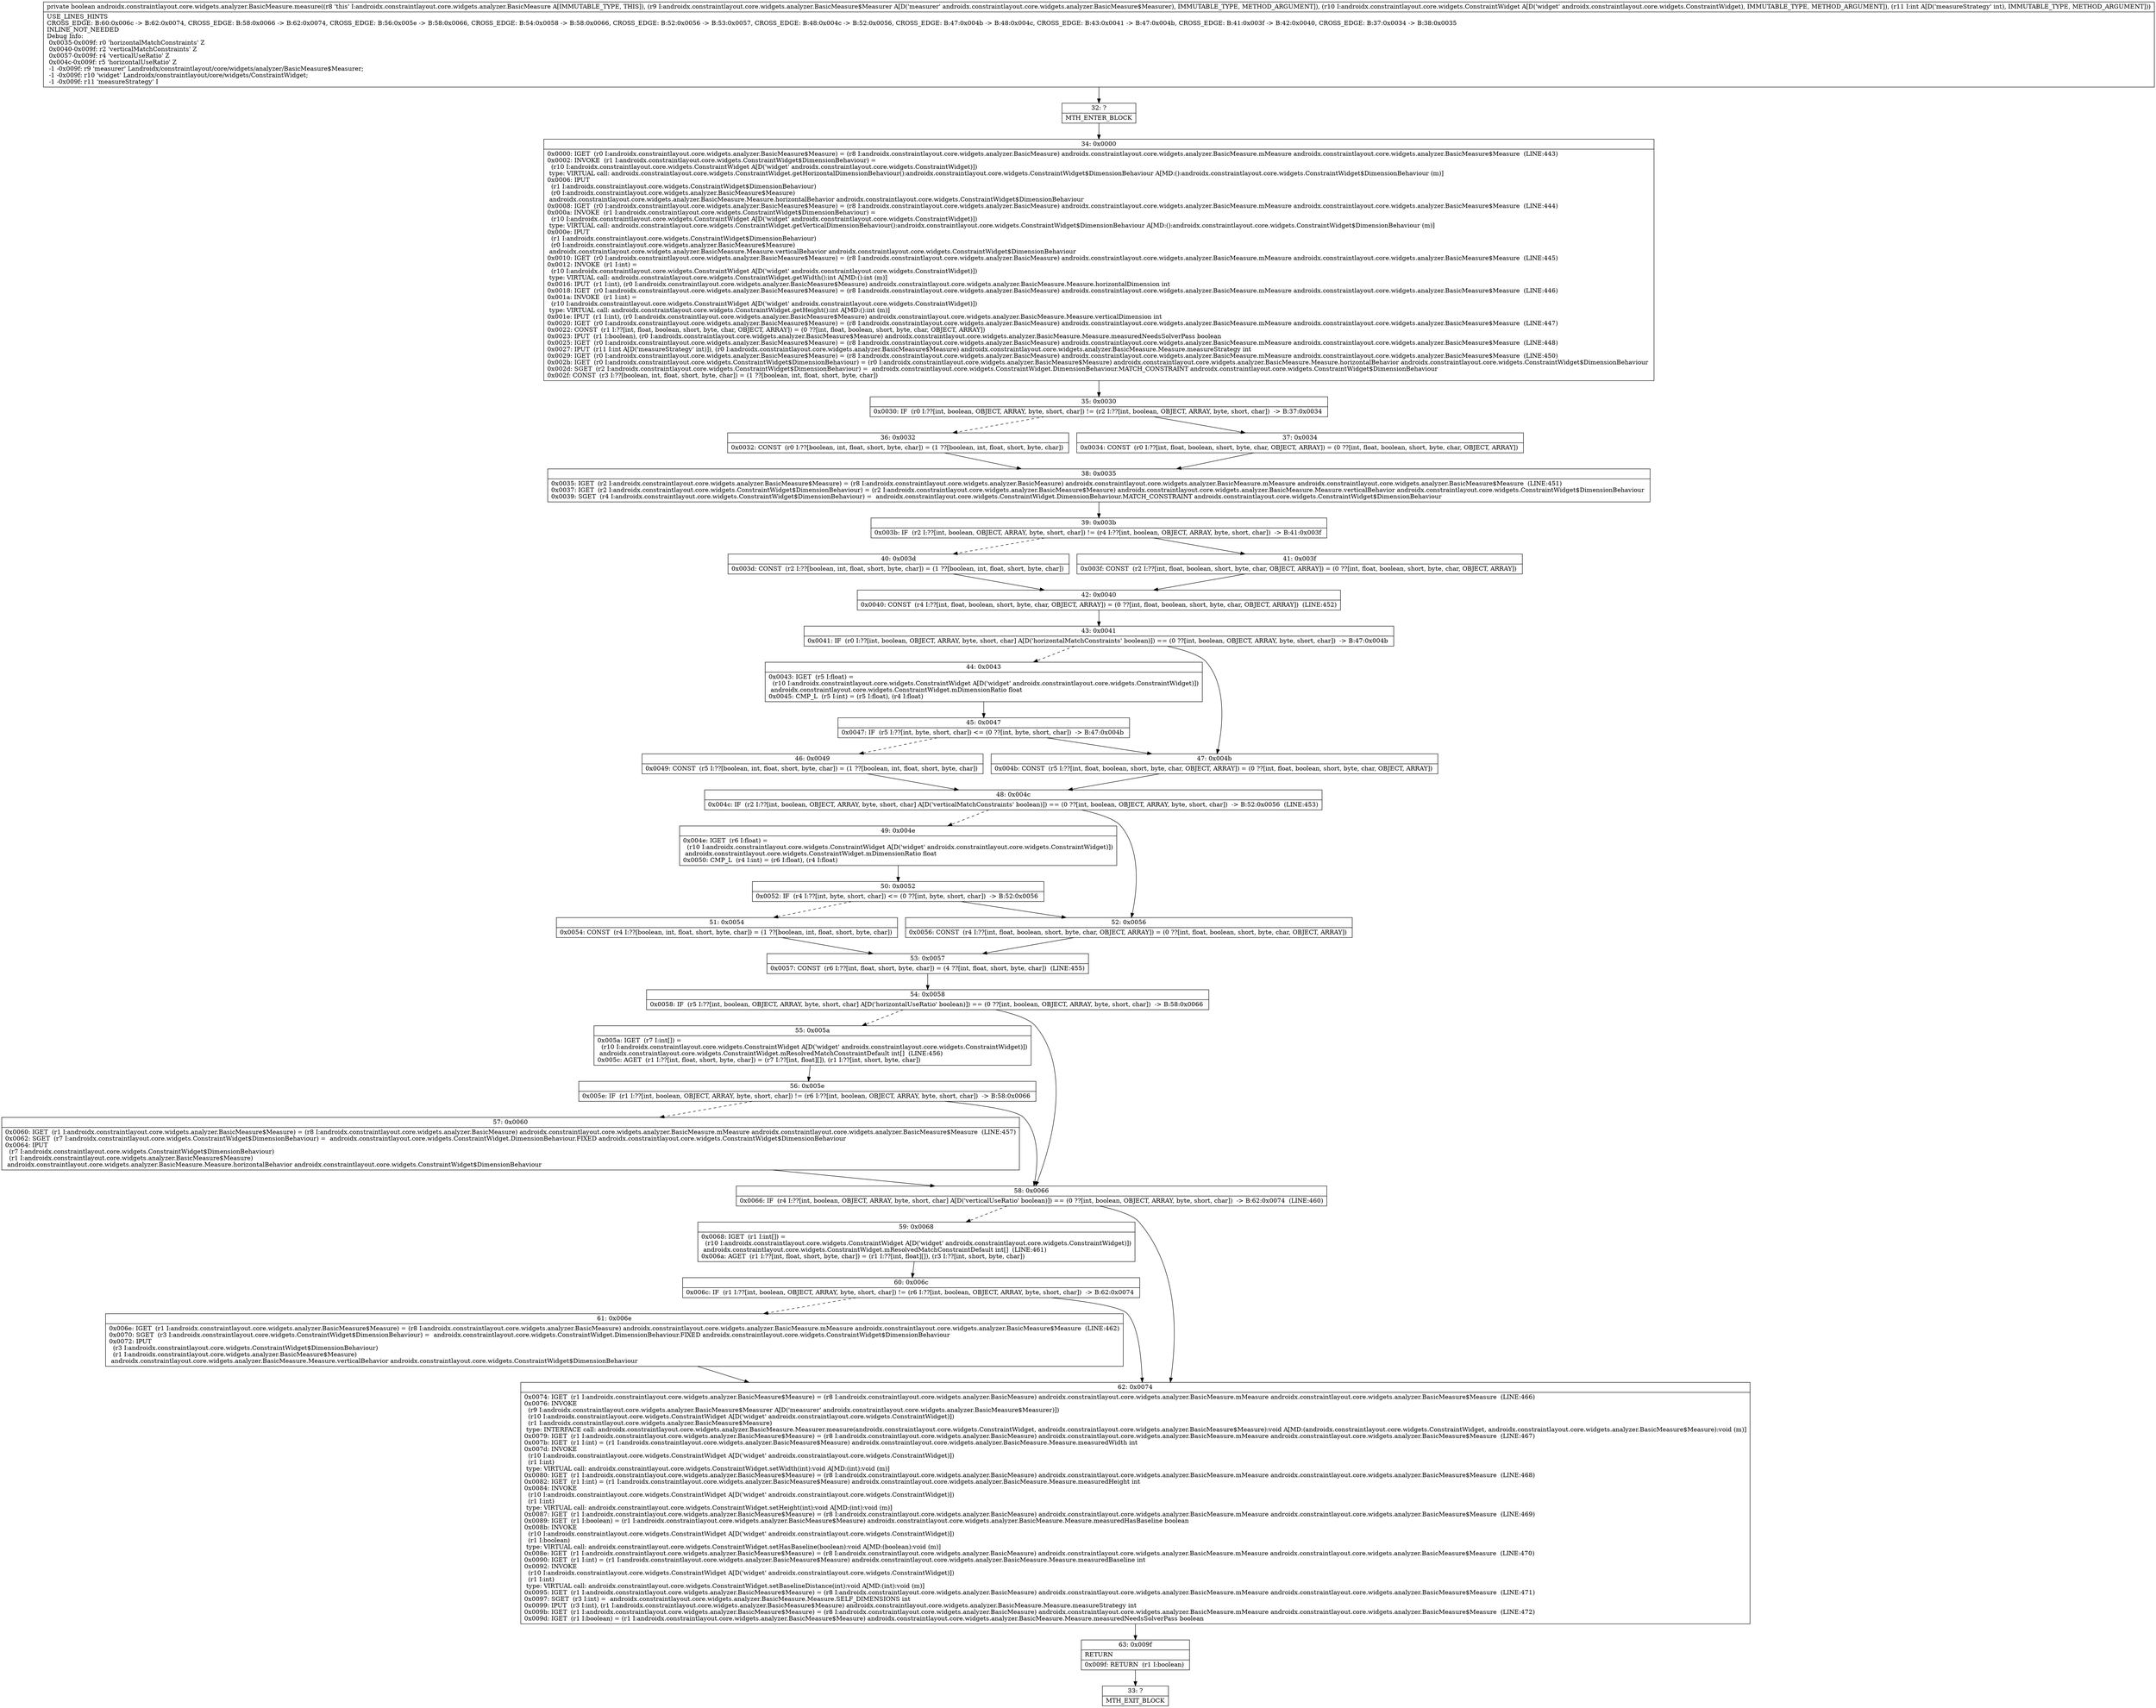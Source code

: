digraph "CFG forandroidx.constraintlayout.core.widgets.analyzer.BasicMeasure.measure(Landroidx\/constraintlayout\/core\/widgets\/analyzer\/BasicMeasure$Measurer;Landroidx\/constraintlayout\/core\/widgets\/ConstraintWidget;I)Z" {
Node_32 [shape=record,label="{32\:\ ?|MTH_ENTER_BLOCK\l}"];
Node_34 [shape=record,label="{34\:\ 0x0000|0x0000: IGET  (r0 I:androidx.constraintlayout.core.widgets.analyzer.BasicMeasure$Measure) = (r8 I:androidx.constraintlayout.core.widgets.analyzer.BasicMeasure) androidx.constraintlayout.core.widgets.analyzer.BasicMeasure.mMeasure androidx.constraintlayout.core.widgets.analyzer.BasicMeasure$Measure  (LINE:443)\l0x0002: INVOKE  (r1 I:androidx.constraintlayout.core.widgets.ConstraintWidget$DimensionBehaviour) = \l  (r10 I:androidx.constraintlayout.core.widgets.ConstraintWidget A[D('widget' androidx.constraintlayout.core.widgets.ConstraintWidget)])\l type: VIRTUAL call: androidx.constraintlayout.core.widgets.ConstraintWidget.getHorizontalDimensionBehaviour():androidx.constraintlayout.core.widgets.ConstraintWidget$DimensionBehaviour A[MD:():androidx.constraintlayout.core.widgets.ConstraintWidget$DimensionBehaviour (m)]\l0x0006: IPUT  \l  (r1 I:androidx.constraintlayout.core.widgets.ConstraintWidget$DimensionBehaviour)\l  (r0 I:androidx.constraintlayout.core.widgets.analyzer.BasicMeasure$Measure)\l androidx.constraintlayout.core.widgets.analyzer.BasicMeasure.Measure.horizontalBehavior androidx.constraintlayout.core.widgets.ConstraintWidget$DimensionBehaviour \l0x0008: IGET  (r0 I:androidx.constraintlayout.core.widgets.analyzer.BasicMeasure$Measure) = (r8 I:androidx.constraintlayout.core.widgets.analyzer.BasicMeasure) androidx.constraintlayout.core.widgets.analyzer.BasicMeasure.mMeasure androidx.constraintlayout.core.widgets.analyzer.BasicMeasure$Measure  (LINE:444)\l0x000a: INVOKE  (r1 I:androidx.constraintlayout.core.widgets.ConstraintWidget$DimensionBehaviour) = \l  (r10 I:androidx.constraintlayout.core.widgets.ConstraintWidget A[D('widget' androidx.constraintlayout.core.widgets.ConstraintWidget)])\l type: VIRTUAL call: androidx.constraintlayout.core.widgets.ConstraintWidget.getVerticalDimensionBehaviour():androidx.constraintlayout.core.widgets.ConstraintWidget$DimensionBehaviour A[MD:():androidx.constraintlayout.core.widgets.ConstraintWidget$DimensionBehaviour (m)]\l0x000e: IPUT  \l  (r1 I:androidx.constraintlayout.core.widgets.ConstraintWidget$DimensionBehaviour)\l  (r0 I:androidx.constraintlayout.core.widgets.analyzer.BasicMeasure$Measure)\l androidx.constraintlayout.core.widgets.analyzer.BasicMeasure.Measure.verticalBehavior androidx.constraintlayout.core.widgets.ConstraintWidget$DimensionBehaviour \l0x0010: IGET  (r0 I:androidx.constraintlayout.core.widgets.analyzer.BasicMeasure$Measure) = (r8 I:androidx.constraintlayout.core.widgets.analyzer.BasicMeasure) androidx.constraintlayout.core.widgets.analyzer.BasicMeasure.mMeasure androidx.constraintlayout.core.widgets.analyzer.BasicMeasure$Measure  (LINE:445)\l0x0012: INVOKE  (r1 I:int) = \l  (r10 I:androidx.constraintlayout.core.widgets.ConstraintWidget A[D('widget' androidx.constraintlayout.core.widgets.ConstraintWidget)])\l type: VIRTUAL call: androidx.constraintlayout.core.widgets.ConstraintWidget.getWidth():int A[MD:():int (m)]\l0x0016: IPUT  (r1 I:int), (r0 I:androidx.constraintlayout.core.widgets.analyzer.BasicMeasure$Measure) androidx.constraintlayout.core.widgets.analyzer.BasicMeasure.Measure.horizontalDimension int \l0x0018: IGET  (r0 I:androidx.constraintlayout.core.widgets.analyzer.BasicMeasure$Measure) = (r8 I:androidx.constraintlayout.core.widgets.analyzer.BasicMeasure) androidx.constraintlayout.core.widgets.analyzer.BasicMeasure.mMeasure androidx.constraintlayout.core.widgets.analyzer.BasicMeasure$Measure  (LINE:446)\l0x001a: INVOKE  (r1 I:int) = \l  (r10 I:androidx.constraintlayout.core.widgets.ConstraintWidget A[D('widget' androidx.constraintlayout.core.widgets.ConstraintWidget)])\l type: VIRTUAL call: androidx.constraintlayout.core.widgets.ConstraintWidget.getHeight():int A[MD:():int (m)]\l0x001e: IPUT  (r1 I:int), (r0 I:androidx.constraintlayout.core.widgets.analyzer.BasicMeasure$Measure) androidx.constraintlayout.core.widgets.analyzer.BasicMeasure.Measure.verticalDimension int \l0x0020: IGET  (r0 I:androidx.constraintlayout.core.widgets.analyzer.BasicMeasure$Measure) = (r8 I:androidx.constraintlayout.core.widgets.analyzer.BasicMeasure) androidx.constraintlayout.core.widgets.analyzer.BasicMeasure.mMeasure androidx.constraintlayout.core.widgets.analyzer.BasicMeasure$Measure  (LINE:447)\l0x0022: CONST  (r1 I:??[int, float, boolean, short, byte, char, OBJECT, ARRAY]) = (0 ??[int, float, boolean, short, byte, char, OBJECT, ARRAY]) \l0x0023: IPUT  (r1 I:boolean), (r0 I:androidx.constraintlayout.core.widgets.analyzer.BasicMeasure$Measure) androidx.constraintlayout.core.widgets.analyzer.BasicMeasure.Measure.measuredNeedsSolverPass boolean \l0x0025: IGET  (r0 I:androidx.constraintlayout.core.widgets.analyzer.BasicMeasure$Measure) = (r8 I:androidx.constraintlayout.core.widgets.analyzer.BasicMeasure) androidx.constraintlayout.core.widgets.analyzer.BasicMeasure.mMeasure androidx.constraintlayout.core.widgets.analyzer.BasicMeasure$Measure  (LINE:448)\l0x0027: IPUT  (r11 I:int A[D('measureStrategy' int)]), (r0 I:androidx.constraintlayout.core.widgets.analyzer.BasicMeasure$Measure) androidx.constraintlayout.core.widgets.analyzer.BasicMeasure.Measure.measureStrategy int \l0x0029: IGET  (r0 I:androidx.constraintlayout.core.widgets.analyzer.BasicMeasure$Measure) = (r8 I:androidx.constraintlayout.core.widgets.analyzer.BasicMeasure) androidx.constraintlayout.core.widgets.analyzer.BasicMeasure.mMeasure androidx.constraintlayout.core.widgets.analyzer.BasicMeasure$Measure  (LINE:450)\l0x002b: IGET  (r0 I:androidx.constraintlayout.core.widgets.ConstraintWidget$DimensionBehaviour) = (r0 I:androidx.constraintlayout.core.widgets.analyzer.BasicMeasure$Measure) androidx.constraintlayout.core.widgets.analyzer.BasicMeasure.Measure.horizontalBehavior androidx.constraintlayout.core.widgets.ConstraintWidget$DimensionBehaviour \l0x002d: SGET  (r2 I:androidx.constraintlayout.core.widgets.ConstraintWidget$DimensionBehaviour) =  androidx.constraintlayout.core.widgets.ConstraintWidget.DimensionBehaviour.MATCH_CONSTRAINT androidx.constraintlayout.core.widgets.ConstraintWidget$DimensionBehaviour \l0x002f: CONST  (r3 I:??[boolean, int, float, short, byte, char]) = (1 ??[boolean, int, float, short, byte, char]) \l}"];
Node_35 [shape=record,label="{35\:\ 0x0030|0x0030: IF  (r0 I:??[int, boolean, OBJECT, ARRAY, byte, short, char]) != (r2 I:??[int, boolean, OBJECT, ARRAY, byte, short, char])  \-\> B:37:0x0034 \l}"];
Node_36 [shape=record,label="{36\:\ 0x0032|0x0032: CONST  (r0 I:??[boolean, int, float, short, byte, char]) = (1 ??[boolean, int, float, short, byte, char]) \l}"];
Node_38 [shape=record,label="{38\:\ 0x0035|0x0035: IGET  (r2 I:androidx.constraintlayout.core.widgets.analyzer.BasicMeasure$Measure) = (r8 I:androidx.constraintlayout.core.widgets.analyzer.BasicMeasure) androidx.constraintlayout.core.widgets.analyzer.BasicMeasure.mMeasure androidx.constraintlayout.core.widgets.analyzer.BasicMeasure$Measure  (LINE:451)\l0x0037: IGET  (r2 I:androidx.constraintlayout.core.widgets.ConstraintWidget$DimensionBehaviour) = (r2 I:androidx.constraintlayout.core.widgets.analyzer.BasicMeasure$Measure) androidx.constraintlayout.core.widgets.analyzer.BasicMeasure.Measure.verticalBehavior androidx.constraintlayout.core.widgets.ConstraintWidget$DimensionBehaviour \l0x0039: SGET  (r4 I:androidx.constraintlayout.core.widgets.ConstraintWidget$DimensionBehaviour) =  androidx.constraintlayout.core.widgets.ConstraintWidget.DimensionBehaviour.MATCH_CONSTRAINT androidx.constraintlayout.core.widgets.ConstraintWidget$DimensionBehaviour \l}"];
Node_39 [shape=record,label="{39\:\ 0x003b|0x003b: IF  (r2 I:??[int, boolean, OBJECT, ARRAY, byte, short, char]) != (r4 I:??[int, boolean, OBJECT, ARRAY, byte, short, char])  \-\> B:41:0x003f \l}"];
Node_40 [shape=record,label="{40\:\ 0x003d|0x003d: CONST  (r2 I:??[boolean, int, float, short, byte, char]) = (1 ??[boolean, int, float, short, byte, char]) \l}"];
Node_42 [shape=record,label="{42\:\ 0x0040|0x0040: CONST  (r4 I:??[int, float, boolean, short, byte, char, OBJECT, ARRAY]) = (0 ??[int, float, boolean, short, byte, char, OBJECT, ARRAY])  (LINE:452)\l}"];
Node_43 [shape=record,label="{43\:\ 0x0041|0x0041: IF  (r0 I:??[int, boolean, OBJECT, ARRAY, byte, short, char] A[D('horizontalMatchConstraints' boolean)]) == (0 ??[int, boolean, OBJECT, ARRAY, byte, short, char])  \-\> B:47:0x004b \l}"];
Node_44 [shape=record,label="{44\:\ 0x0043|0x0043: IGET  (r5 I:float) = \l  (r10 I:androidx.constraintlayout.core.widgets.ConstraintWidget A[D('widget' androidx.constraintlayout.core.widgets.ConstraintWidget)])\l androidx.constraintlayout.core.widgets.ConstraintWidget.mDimensionRatio float \l0x0045: CMP_L  (r5 I:int) = (r5 I:float), (r4 I:float) \l}"];
Node_45 [shape=record,label="{45\:\ 0x0047|0x0047: IF  (r5 I:??[int, byte, short, char]) \<= (0 ??[int, byte, short, char])  \-\> B:47:0x004b \l}"];
Node_46 [shape=record,label="{46\:\ 0x0049|0x0049: CONST  (r5 I:??[boolean, int, float, short, byte, char]) = (1 ??[boolean, int, float, short, byte, char]) \l}"];
Node_48 [shape=record,label="{48\:\ 0x004c|0x004c: IF  (r2 I:??[int, boolean, OBJECT, ARRAY, byte, short, char] A[D('verticalMatchConstraints' boolean)]) == (0 ??[int, boolean, OBJECT, ARRAY, byte, short, char])  \-\> B:52:0x0056  (LINE:453)\l}"];
Node_49 [shape=record,label="{49\:\ 0x004e|0x004e: IGET  (r6 I:float) = \l  (r10 I:androidx.constraintlayout.core.widgets.ConstraintWidget A[D('widget' androidx.constraintlayout.core.widgets.ConstraintWidget)])\l androidx.constraintlayout.core.widgets.ConstraintWidget.mDimensionRatio float \l0x0050: CMP_L  (r4 I:int) = (r6 I:float), (r4 I:float) \l}"];
Node_50 [shape=record,label="{50\:\ 0x0052|0x0052: IF  (r4 I:??[int, byte, short, char]) \<= (0 ??[int, byte, short, char])  \-\> B:52:0x0056 \l}"];
Node_51 [shape=record,label="{51\:\ 0x0054|0x0054: CONST  (r4 I:??[boolean, int, float, short, byte, char]) = (1 ??[boolean, int, float, short, byte, char]) \l}"];
Node_53 [shape=record,label="{53\:\ 0x0057|0x0057: CONST  (r6 I:??[int, float, short, byte, char]) = (4 ??[int, float, short, byte, char])  (LINE:455)\l}"];
Node_54 [shape=record,label="{54\:\ 0x0058|0x0058: IF  (r5 I:??[int, boolean, OBJECT, ARRAY, byte, short, char] A[D('horizontalUseRatio' boolean)]) == (0 ??[int, boolean, OBJECT, ARRAY, byte, short, char])  \-\> B:58:0x0066 \l}"];
Node_55 [shape=record,label="{55\:\ 0x005a|0x005a: IGET  (r7 I:int[]) = \l  (r10 I:androidx.constraintlayout.core.widgets.ConstraintWidget A[D('widget' androidx.constraintlayout.core.widgets.ConstraintWidget)])\l androidx.constraintlayout.core.widgets.ConstraintWidget.mResolvedMatchConstraintDefault int[]  (LINE:456)\l0x005c: AGET  (r1 I:??[int, float, short, byte, char]) = (r7 I:??[int, float][]), (r1 I:??[int, short, byte, char]) \l}"];
Node_56 [shape=record,label="{56\:\ 0x005e|0x005e: IF  (r1 I:??[int, boolean, OBJECT, ARRAY, byte, short, char]) != (r6 I:??[int, boolean, OBJECT, ARRAY, byte, short, char])  \-\> B:58:0x0066 \l}"];
Node_57 [shape=record,label="{57\:\ 0x0060|0x0060: IGET  (r1 I:androidx.constraintlayout.core.widgets.analyzer.BasicMeasure$Measure) = (r8 I:androidx.constraintlayout.core.widgets.analyzer.BasicMeasure) androidx.constraintlayout.core.widgets.analyzer.BasicMeasure.mMeasure androidx.constraintlayout.core.widgets.analyzer.BasicMeasure$Measure  (LINE:457)\l0x0062: SGET  (r7 I:androidx.constraintlayout.core.widgets.ConstraintWidget$DimensionBehaviour) =  androidx.constraintlayout.core.widgets.ConstraintWidget.DimensionBehaviour.FIXED androidx.constraintlayout.core.widgets.ConstraintWidget$DimensionBehaviour \l0x0064: IPUT  \l  (r7 I:androidx.constraintlayout.core.widgets.ConstraintWidget$DimensionBehaviour)\l  (r1 I:androidx.constraintlayout.core.widgets.analyzer.BasicMeasure$Measure)\l androidx.constraintlayout.core.widgets.analyzer.BasicMeasure.Measure.horizontalBehavior androidx.constraintlayout.core.widgets.ConstraintWidget$DimensionBehaviour \l}"];
Node_58 [shape=record,label="{58\:\ 0x0066|0x0066: IF  (r4 I:??[int, boolean, OBJECT, ARRAY, byte, short, char] A[D('verticalUseRatio' boolean)]) == (0 ??[int, boolean, OBJECT, ARRAY, byte, short, char])  \-\> B:62:0x0074  (LINE:460)\l}"];
Node_59 [shape=record,label="{59\:\ 0x0068|0x0068: IGET  (r1 I:int[]) = \l  (r10 I:androidx.constraintlayout.core.widgets.ConstraintWidget A[D('widget' androidx.constraintlayout.core.widgets.ConstraintWidget)])\l androidx.constraintlayout.core.widgets.ConstraintWidget.mResolvedMatchConstraintDefault int[]  (LINE:461)\l0x006a: AGET  (r1 I:??[int, float, short, byte, char]) = (r1 I:??[int, float][]), (r3 I:??[int, short, byte, char]) \l}"];
Node_60 [shape=record,label="{60\:\ 0x006c|0x006c: IF  (r1 I:??[int, boolean, OBJECT, ARRAY, byte, short, char]) != (r6 I:??[int, boolean, OBJECT, ARRAY, byte, short, char])  \-\> B:62:0x0074 \l}"];
Node_61 [shape=record,label="{61\:\ 0x006e|0x006e: IGET  (r1 I:androidx.constraintlayout.core.widgets.analyzer.BasicMeasure$Measure) = (r8 I:androidx.constraintlayout.core.widgets.analyzer.BasicMeasure) androidx.constraintlayout.core.widgets.analyzer.BasicMeasure.mMeasure androidx.constraintlayout.core.widgets.analyzer.BasicMeasure$Measure  (LINE:462)\l0x0070: SGET  (r3 I:androidx.constraintlayout.core.widgets.ConstraintWidget$DimensionBehaviour) =  androidx.constraintlayout.core.widgets.ConstraintWidget.DimensionBehaviour.FIXED androidx.constraintlayout.core.widgets.ConstraintWidget$DimensionBehaviour \l0x0072: IPUT  \l  (r3 I:androidx.constraintlayout.core.widgets.ConstraintWidget$DimensionBehaviour)\l  (r1 I:androidx.constraintlayout.core.widgets.analyzer.BasicMeasure$Measure)\l androidx.constraintlayout.core.widgets.analyzer.BasicMeasure.Measure.verticalBehavior androidx.constraintlayout.core.widgets.ConstraintWidget$DimensionBehaviour \l}"];
Node_62 [shape=record,label="{62\:\ 0x0074|0x0074: IGET  (r1 I:androidx.constraintlayout.core.widgets.analyzer.BasicMeasure$Measure) = (r8 I:androidx.constraintlayout.core.widgets.analyzer.BasicMeasure) androidx.constraintlayout.core.widgets.analyzer.BasicMeasure.mMeasure androidx.constraintlayout.core.widgets.analyzer.BasicMeasure$Measure  (LINE:466)\l0x0076: INVOKE  \l  (r9 I:androidx.constraintlayout.core.widgets.analyzer.BasicMeasure$Measurer A[D('measurer' androidx.constraintlayout.core.widgets.analyzer.BasicMeasure$Measurer)])\l  (r10 I:androidx.constraintlayout.core.widgets.ConstraintWidget A[D('widget' androidx.constraintlayout.core.widgets.ConstraintWidget)])\l  (r1 I:androidx.constraintlayout.core.widgets.analyzer.BasicMeasure$Measure)\l type: INTERFACE call: androidx.constraintlayout.core.widgets.analyzer.BasicMeasure.Measurer.measure(androidx.constraintlayout.core.widgets.ConstraintWidget, androidx.constraintlayout.core.widgets.analyzer.BasicMeasure$Measure):void A[MD:(androidx.constraintlayout.core.widgets.ConstraintWidget, androidx.constraintlayout.core.widgets.analyzer.BasicMeasure$Measure):void (m)]\l0x0079: IGET  (r1 I:androidx.constraintlayout.core.widgets.analyzer.BasicMeasure$Measure) = (r8 I:androidx.constraintlayout.core.widgets.analyzer.BasicMeasure) androidx.constraintlayout.core.widgets.analyzer.BasicMeasure.mMeasure androidx.constraintlayout.core.widgets.analyzer.BasicMeasure$Measure  (LINE:467)\l0x007b: IGET  (r1 I:int) = (r1 I:androidx.constraintlayout.core.widgets.analyzer.BasicMeasure$Measure) androidx.constraintlayout.core.widgets.analyzer.BasicMeasure.Measure.measuredWidth int \l0x007d: INVOKE  \l  (r10 I:androidx.constraintlayout.core.widgets.ConstraintWidget A[D('widget' androidx.constraintlayout.core.widgets.ConstraintWidget)])\l  (r1 I:int)\l type: VIRTUAL call: androidx.constraintlayout.core.widgets.ConstraintWidget.setWidth(int):void A[MD:(int):void (m)]\l0x0080: IGET  (r1 I:androidx.constraintlayout.core.widgets.analyzer.BasicMeasure$Measure) = (r8 I:androidx.constraintlayout.core.widgets.analyzer.BasicMeasure) androidx.constraintlayout.core.widgets.analyzer.BasicMeasure.mMeasure androidx.constraintlayout.core.widgets.analyzer.BasicMeasure$Measure  (LINE:468)\l0x0082: IGET  (r1 I:int) = (r1 I:androidx.constraintlayout.core.widgets.analyzer.BasicMeasure$Measure) androidx.constraintlayout.core.widgets.analyzer.BasicMeasure.Measure.measuredHeight int \l0x0084: INVOKE  \l  (r10 I:androidx.constraintlayout.core.widgets.ConstraintWidget A[D('widget' androidx.constraintlayout.core.widgets.ConstraintWidget)])\l  (r1 I:int)\l type: VIRTUAL call: androidx.constraintlayout.core.widgets.ConstraintWidget.setHeight(int):void A[MD:(int):void (m)]\l0x0087: IGET  (r1 I:androidx.constraintlayout.core.widgets.analyzer.BasicMeasure$Measure) = (r8 I:androidx.constraintlayout.core.widgets.analyzer.BasicMeasure) androidx.constraintlayout.core.widgets.analyzer.BasicMeasure.mMeasure androidx.constraintlayout.core.widgets.analyzer.BasicMeasure$Measure  (LINE:469)\l0x0089: IGET  (r1 I:boolean) = (r1 I:androidx.constraintlayout.core.widgets.analyzer.BasicMeasure$Measure) androidx.constraintlayout.core.widgets.analyzer.BasicMeasure.Measure.measuredHasBaseline boolean \l0x008b: INVOKE  \l  (r10 I:androidx.constraintlayout.core.widgets.ConstraintWidget A[D('widget' androidx.constraintlayout.core.widgets.ConstraintWidget)])\l  (r1 I:boolean)\l type: VIRTUAL call: androidx.constraintlayout.core.widgets.ConstraintWidget.setHasBaseline(boolean):void A[MD:(boolean):void (m)]\l0x008e: IGET  (r1 I:androidx.constraintlayout.core.widgets.analyzer.BasicMeasure$Measure) = (r8 I:androidx.constraintlayout.core.widgets.analyzer.BasicMeasure) androidx.constraintlayout.core.widgets.analyzer.BasicMeasure.mMeasure androidx.constraintlayout.core.widgets.analyzer.BasicMeasure$Measure  (LINE:470)\l0x0090: IGET  (r1 I:int) = (r1 I:androidx.constraintlayout.core.widgets.analyzer.BasicMeasure$Measure) androidx.constraintlayout.core.widgets.analyzer.BasicMeasure.Measure.measuredBaseline int \l0x0092: INVOKE  \l  (r10 I:androidx.constraintlayout.core.widgets.ConstraintWidget A[D('widget' androidx.constraintlayout.core.widgets.ConstraintWidget)])\l  (r1 I:int)\l type: VIRTUAL call: androidx.constraintlayout.core.widgets.ConstraintWidget.setBaselineDistance(int):void A[MD:(int):void (m)]\l0x0095: IGET  (r1 I:androidx.constraintlayout.core.widgets.analyzer.BasicMeasure$Measure) = (r8 I:androidx.constraintlayout.core.widgets.analyzer.BasicMeasure) androidx.constraintlayout.core.widgets.analyzer.BasicMeasure.mMeasure androidx.constraintlayout.core.widgets.analyzer.BasicMeasure$Measure  (LINE:471)\l0x0097: SGET  (r3 I:int) =  androidx.constraintlayout.core.widgets.analyzer.BasicMeasure.Measure.SELF_DIMENSIONS int \l0x0099: IPUT  (r3 I:int), (r1 I:androidx.constraintlayout.core.widgets.analyzer.BasicMeasure$Measure) androidx.constraintlayout.core.widgets.analyzer.BasicMeasure.Measure.measureStrategy int \l0x009b: IGET  (r1 I:androidx.constraintlayout.core.widgets.analyzer.BasicMeasure$Measure) = (r8 I:androidx.constraintlayout.core.widgets.analyzer.BasicMeasure) androidx.constraintlayout.core.widgets.analyzer.BasicMeasure.mMeasure androidx.constraintlayout.core.widgets.analyzer.BasicMeasure$Measure  (LINE:472)\l0x009d: IGET  (r1 I:boolean) = (r1 I:androidx.constraintlayout.core.widgets.analyzer.BasicMeasure$Measure) androidx.constraintlayout.core.widgets.analyzer.BasicMeasure.Measure.measuredNeedsSolverPass boolean \l}"];
Node_63 [shape=record,label="{63\:\ 0x009f|RETURN\l|0x009f: RETURN  (r1 I:boolean) \l}"];
Node_33 [shape=record,label="{33\:\ ?|MTH_EXIT_BLOCK\l}"];
Node_52 [shape=record,label="{52\:\ 0x0056|0x0056: CONST  (r4 I:??[int, float, boolean, short, byte, char, OBJECT, ARRAY]) = (0 ??[int, float, boolean, short, byte, char, OBJECT, ARRAY]) \l}"];
Node_47 [shape=record,label="{47\:\ 0x004b|0x004b: CONST  (r5 I:??[int, float, boolean, short, byte, char, OBJECT, ARRAY]) = (0 ??[int, float, boolean, short, byte, char, OBJECT, ARRAY]) \l}"];
Node_41 [shape=record,label="{41\:\ 0x003f|0x003f: CONST  (r2 I:??[int, float, boolean, short, byte, char, OBJECT, ARRAY]) = (0 ??[int, float, boolean, short, byte, char, OBJECT, ARRAY]) \l}"];
Node_37 [shape=record,label="{37\:\ 0x0034|0x0034: CONST  (r0 I:??[int, float, boolean, short, byte, char, OBJECT, ARRAY]) = (0 ??[int, float, boolean, short, byte, char, OBJECT, ARRAY]) \l}"];
MethodNode[shape=record,label="{private boolean androidx.constraintlayout.core.widgets.analyzer.BasicMeasure.measure((r8 'this' I:androidx.constraintlayout.core.widgets.analyzer.BasicMeasure A[IMMUTABLE_TYPE, THIS]), (r9 I:androidx.constraintlayout.core.widgets.analyzer.BasicMeasure$Measurer A[D('measurer' androidx.constraintlayout.core.widgets.analyzer.BasicMeasure$Measurer), IMMUTABLE_TYPE, METHOD_ARGUMENT]), (r10 I:androidx.constraintlayout.core.widgets.ConstraintWidget A[D('widget' androidx.constraintlayout.core.widgets.ConstraintWidget), IMMUTABLE_TYPE, METHOD_ARGUMENT]), (r11 I:int A[D('measureStrategy' int), IMMUTABLE_TYPE, METHOD_ARGUMENT]))  | USE_LINES_HINTS\lCROSS_EDGE: B:60:0x006c \-\> B:62:0x0074, CROSS_EDGE: B:58:0x0066 \-\> B:62:0x0074, CROSS_EDGE: B:56:0x005e \-\> B:58:0x0066, CROSS_EDGE: B:54:0x0058 \-\> B:58:0x0066, CROSS_EDGE: B:52:0x0056 \-\> B:53:0x0057, CROSS_EDGE: B:48:0x004c \-\> B:52:0x0056, CROSS_EDGE: B:47:0x004b \-\> B:48:0x004c, CROSS_EDGE: B:43:0x0041 \-\> B:47:0x004b, CROSS_EDGE: B:41:0x003f \-\> B:42:0x0040, CROSS_EDGE: B:37:0x0034 \-\> B:38:0x0035\lINLINE_NOT_NEEDED\lDebug Info:\l  0x0035\-0x009f: r0 'horizontalMatchConstraints' Z\l  0x0040\-0x009f: r2 'verticalMatchConstraints' Z\l  0x0057\-0x009f: r4 'verticalUseRatio' Z\l  0x004c\-0x009f: r5 'horizontalUseRatio' Z\l  \-1 \-0x009f: r9 'measurer' Landroidx\/constraintlayout\/core\/widgets\/analyzer\/BasicMeasure$Measurer;\l  \-1 \-0x009f: r10 'widget' Landroidx\/constraintlayout\/core\/widgets\/ConstraintWidget;\l  \-1 \-0x009f: r11 'measureStrategy' I\l}"];
MethodNode -> Node_32;Node_32 -> Node_34;
Node_34 -> Node_35;
Node_35 -> Node_36[style=dashed];
Node_35 -> Node_37;
Node_36 -> Node_38;
Node_38 -> Node_39;
Node_39 -> Node_40[style=dashed];
Node_39 -> Node_41;
Node_40 -> Node_42;
Node_42 -> Node_43;
Node_43 -> Node_44[style=dashed];
Node_43 -> Node_47;
Node_44 -> Node_45;
Node_45 -> Node_46[style=dashed];
Node_45 -> Node_47;
Node_46 -> Node_48;
Node_48 -> Node_49[style=dashed];
Node_48 -> Node_52;
Node_49 -> Node_50;
Node_50 -> Node_51[style=dashed];
Node_50 -> Node_52;
Node_51 -> Node_53;
Node_53 -> Node_54;
Node_54 -> Node_55[style=dashed];
Node_54 -> Node_58;
Node_55 -> Node_56;
Node_56 -> Node_57[style=dashed];
Node_56 -> Node_58;
Node_57 -> Node_58;
Node_58 -> Node_59[style=dashed];
Node_58 -> Node_62;
Node_59 -> Node_60;
Node_60 -> Node_61[style=dashed];
Node_60 -> Node_62;
Node_61 -> Node_62;
Node_62 -> Node_63;
Node_63 -> Node_33;
Node_52 -> Node_53;
Node_47 -> Node_48;
Node_41 -> Node_42;
Node_37 -> Node_38;
}

